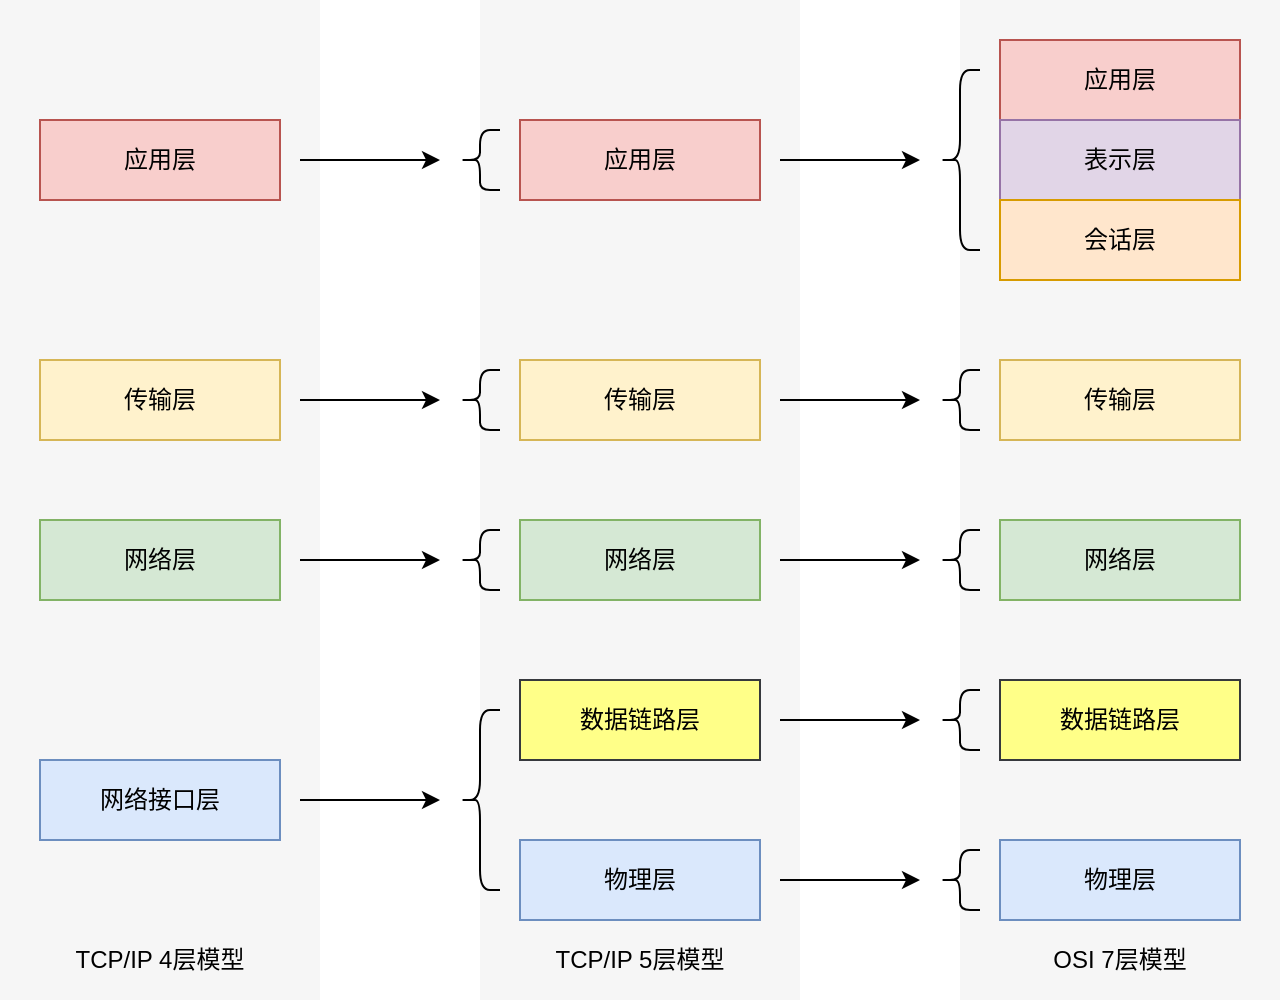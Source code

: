 <mxfile version="12.9.13" type="device" pages="4"><diagram id="-Ifsz1IFDbFvKRtnAdc2" name="osi七层协议"><mxGraphModel dx="990" dy="595" grid="1" gridSize="10" guides="1" tooltips="1" connect="1" arrows="1" fold="1" page="1" pageScale="1" pageWidth="827" pageHeight="1169" math="0" shadow="0"><root><mxCell id="NyTo3DNXHS9Bsrx4qx1h-0"/><mxCell id="NyTo3DNXHS9Bsrx4qx1h-1" parent="NyTo3DNXHS9Bsrx4qx1h-0"/><mxCell id="NyTo3DNXHS9Bsrx4qx1h-2" value="" style="rounded=0;whiteSpace=wrap;html=1;fillColor=#eeeeee;strokeColor=none;opacity=50;" parent="NyTo3DNXHS9Bsrx4qx1h-1" vertex="1"><mxGeometry x="560" y="240" width="160" height="500" as="geometry"/></mxCell><mxCell id="NyTo3DNXHS9Bsrx4qx1h-3" value="" style="rounded=0;whiteSpace=wrap;html=1;fillColor=#eeeeee;strokeColor=none;opacity=50;" parent="NyTo3DNXHS9Bsrx4qx1h-1" vertex="1"><mxGeometry x="320" y="240" width="160" height="500" as="geometry"/></mxCell><mxCell id="NyTo3DNXHS9Bsrx4qx1h-4" value="" style="rounded=0;whiteSpace=wrap;html=1;fillColor=#eeeeee;strokeColor=none;opacity=50;" parent="NyTo3DNXHS9Bsrx4qx1h-1" vertex="1"><mxGeometry x="80" y="240" width="160" height="500" as="geometry"/></mxCell><mxCell id="NyTo3DNXHS9Bsrx4qx1h-5" value="应用层" style="rounded=0;whiteSpace=wrap;html=1;fillColor=#f8cecc;strokeColor=#b85450;" parent="NyTo3DNXHS9Bsrx4qx1h-1" vertex="1"><mxGeometry x="100" y="300" width="120" height="40" as="geometry"/></mxCell><mxCell id="NyTo3DNXHS9Bsrx4qx1h-6" value="传输层" style="rounded=0;whiteSpace=wrap;html=1;fillColor=#fff2cc;strokeColor=#d6b656;" parent="NyTo3DNXHS9Bsrx4qx1h-1" vertex="1"><mxGeometry x="100" y="420" width="120" height="40" as="geometry"/></mxCell><mxCell id="NyTo3DNXHS9Bsrx4qx1h-7" value="网络层" style="rounded=0;whiteSpace=wrap;html=1;fillColor=#d5e8d4;strokeColor=#82b366;" parent="NyTo3DNXHS9Bsrx4qx1h-1" vertex="1"><mxGeometry x="100" y="500" width="120" height="40" as="geometry"/></mxCell><mxCell id="NyTo3DNXHS9Bsrx4qx1h-8" value="网络接口层" style="rounded=0;whiteSpace=wrap;html=1;fillColor=#dae8fc;strokeColor=#6c8ebf;" parent="NyTo3DNXHS9Bsrx4qx1h-1" vertex="1"><mxGeometry x="100" y="620" width="120" height="40" as="geometry"/></mxCell><mxCell id="NyTo3DNXHS9Bsrx4qx1h-9" value="应用层" style="rounded=0;whiteSpace=wrap;html=1;fillColor=#f8cecc;strokeColor=#b85450;" parent="NyTo3DNXHS9Bsrx4qx1h-1" vertex="1"><mxGeometry x="580" y="260" width="120" height="40" as="geometry"/></mxCell><mxCell id="NyTo3DNXHS9Bsrx4qx1h-10" value="表示层" style="rounded=0;whiteSpace=wrap;html=1;fillColor=#e1d5e7;strokeColor=#9673a6;" parent="NyTo3DNXHS9Bsrx4qx1h-1" vertex="1"><mxGeometry x="580" y="300" width="120" height="40" as="geometry"/></mxCell><mxCell id="NyTo3DNXHS9Bsrx4qx1h-11" value="会话层" style="rounded=0;whiteSpace=wrap;html=1;fillColor=#ffe6cc;strokeColor=#d79b00;" parent="NyTo3DNXHS9Bsrx4qx1h-1" vertex="1"><mxGeometry x="580" y="340" width="120" height="40" as="geometry"/></mxCell><mxCell id="NyTo3DNXHS9Bsrx4qx1h-12" value="传输层" style="rounded=0;whiteSpace=wrap;html=1;fillColor=#fff2cc;strokeColor=#d6b656;" parent="NyTo3DNXHS9Bsrx4qx1h-1" vertex="1"><mxGeometry x="580" y="420" width="120" height="40" as="geometry"/></mxCell><mxCell id="NyTo3DNXHS9Bsrx4qx1h-13" value="网络层" style="rounded=0;whiteSpace=wrap;html=1;fillColor=#d5e8d4;strokeColor=#82b366;" parent="NyTo3DNXHS9Bsrx4qx1h-1" vertex="1"><mxGeometry x="580" y="500" width="120" height="40" as="geometry"/></mxCell><mxCell id="NyTo3DNXHS9Bsrx4qx1h-14" value="数据链路层" style="rounded=0;whiteSpace=wrap;html=1;fillColor=#ffff88;strokeColor=#36393d;" parent="NyTo3DNXHS9Bsrx4qx1h-1" vertex="1"><mxGeometry x="580" y="580" width="120" height="40" as="geometry"/></mxCell><mxCell id="NyTo3DNXHS9Bsrx4qx1h-15" value="物理层" style="rounded=0;whiteSpace=wrap;html=1;fillColor=#dae8fc;strokeColor=#6c8ebf;" parent="NyTo3DNXHS9Bsrx4qx1h-1" vertex="1"><mxGeometry x="580" y="660" width="120" height="40" as="geometry"/></mxCell><mxCell id="NyTo3DNXHS9Bsrx4qx1h-16" value="物理层" style="rounded=0;whiteSpace=wrap;html=1;fillColor=#dae8fc;strokeColor=#6c8ebf;" parent="NyTo3DNXHS9Bsrx4qx1h-1" vertex="1"><mxGeometry x="340" y="660" width="120" height="40" as="geometry"/></mxCell><mxCell id="NyTo3DNXHS9Bsrx4qx1h-17" value="数据链路层" style="rounded=0;whiteSpace=wrap;html=1;fillColor=#ffff88;strokeColor=#36393d;" parent="NyTo3DNXHS9Bsrx4qx1h-1" vertex="1"><mxGeometry x="340" y="580" width="120" height="40" as="geometry"/></mxCell><mxCell id="NyTo3DNXHS9Bsrx4qx1h-18" value="网络层" style="rounded=0;whiteSpace=wrap;html=1;fillColor=#d5e8d4;strokeColor=#82b366;" parent="NyTo3DNXHS9Bsrx4qx1h-1" vertex="1"><mxGeometry x="340" y="500" width="120" height="40" as="geometry"/></mxCell><mxCell id="NyTo3DNXHS9Bsrx4qx1h-19" value="传输层" style="rounded=0;whiteSpace=wrap;html=1;fillColor=#fff2cc;strokeColor=#d6b656;" parent="NyTo3DNXHS9Bsrx4qx1h-1" vertex="1"><mxGeometry x="340" y="420" width="120" height="40" as="geometry"/></mxCell><mxCell id="NyTo3DNXHS9Bsrx4qx1h-20" value="应用层" style="rounded=0;whiteSpace=wrap;html=1;fillColor=#f8cecc;strokeColor=#b85450;" parent="NyTo3DNXHS9Bsrx4qx1h-1" vertex="1"><mxGeometry x="340" y="300" width="120" height="40" as="geometry"/></mxCell><mxCell id="NyTo3DNXHS9Bsrx4qx1h-21" value="" style="shape=curlyBracket;whiteSpace=wrap;html=1;rounded=1;" parent="NyTo3DNXHS9Bsrx4qx1h-1" vertex="1"><mxGeometry x="310" y="595" width="20" height="90" as="geometry"/></mxCell><mxCell id="NyTo3DNXHS9Bsrx4qx1h-22" value="" style="endArrow=classic;html=1;" parent="NyTo3DNXHS9Bsrx4qx1h-1" edge="1"><mxGeometry width="50" height="50" relative="1" as="geometry"><mxPoint x="230" y="640" as="sourcePoint"/><mxPoint x="300" y="640" as="targetPoint"/></mxGeometry></mxCell><mxCell id="NyTo3DNXHS9Bsrx4qx1h-23" value="" style="shape=curlyBracket;whiteSpace=wrap;html=1;rounded=1;" parent="NyTo3DNXHS9Bsrx4qx1h-1" vertex="1"><mxGeometry x="310" y="505" width="20" height="30" as="geometry"/></mxCell><mxCell id="NyTo3DNXHS9Bsrx4qx1h-24" value="" style="endArrow=classic;html=1;" parent="NyTo3DNXHS9Bsrx4qx1h-1" edge="1"><mxGeometry width="50" height="50" relative="1" as="geometry"><mxPoint x="230" y="520" as="sourcePoint"/><mxPoint x="300" y="520" as="targetPoint"/></mxGeometry></mxCell><mxCell id="NyTo3DNXHS9Bsrx4qx1h-25" value="" style="shape=curlyBracket;whiteSpace=wrap;html=1;rounded=1;" parent="NyTo3DNXHS9Bsrx4qx1h-1" vertex="1"><mxGeometry x="310" y="425" width="20" height="30" as="geometry"/></mxCell><mxCell id="NyTo3DNXHS9Bsrx4qx1h-26" value="" style="endArrow=classic;html=1;" parent="NyTo3DNXHS9Bsrx4qx1h-1" edge="1"><mxGeometry width="50" height="50" relative="1" as="geometry"><mxPoint x="230" y="440" as="sourcePoint"/><mxPoint x="300" y="440" as="targetPoint"/></mxGeometry></mxCell><mxCell id="NyTo3DNXHS9Bsrx4qx1h-27" value="" style="shape=curlyBracket;whiteSpace=wrap;html=1;rounded=1;" parent="NyTo3DNXHS9Bsrx4qx1h-1" vertex="1"><mxGeometry x="310" y="305" width="20" height="30" as="geometry"/></mxCell><mxCell id="NyTo3DNXHS9Bsrx4qx1h-28" value="" style="endArrow=classic;html=1;" parent="NyTo3DNXHS9Bsrx4qx1h-1" edge="1"><mxGeometry width="50" height="50" relative="1" as="geometry"><mxPoint x="230" y="320" as="sourcePoint"/><mxPoint x="300" y="320" as="targetPoint"/></mxGeometry></mxCell><mxCell id="NyTo3DNXHS9Bsrx4qx1h-29" value="" style="shape=curlyBracket;whiteSpace=wrap;html=1;rounded=1;" parent="NyTo3DNXHS9Bsrx4qx1h-1" vertex="1"><mxGeometry x="550" y="275" width="20" height="90" as="geometry"/></mxCell><mxCell id="NyTo3DNXHS9Bsrx4qx1h-30" value="" style="endArrow=classic;html=1;" parent="NyTo3DNXHS9Bsrx4qx1h-1" edge="1"><mxGeometry width="50" height="50" relative="1" as="geometry"><mxPoint x="470" y="320" as="sourcePoint"/><mxPoint x="540" y="320" as="targetPoint"/></mxGeometry></mxCell><mxCell id="NyTo3DNXHS9Bsrx4qx1h-31" value="" style="shape=curlyBracket;whiteSpace=wrap;html=1;rounded=1;" parent="NyTo3DNXHS9Bsrx4qx1h-1" vertex="1"><mxGeometry x="550" y="425" width="20" height="30" as="geometry"/></mxCell><mxCell id="NyTo3DNXHS9Bsrx4qx1h-32" value="" style="endArrow=classic;html=1;" parent="NyTo3DNXHS9Bsrx4qx1h-1" edge="1"><mxGeometry width="50" height="50" relative="1" as="geometry"><mxPoint x="470" y="440" as="sourcePoint"/><mxPoint x="540" y="440" as="targetPoint"/></mxGeometry></mxCell><mxCell id="NyTo3DNXHS9Bsrx4qx1h-33" value="" style="shape=curlyBracket;whiteSpace=wrap;html=1;rounded=1;" parent="NyTo3DNXHS9Bsrx4qx1h-1" vertex="1"><mxGeometry x="550" y="505" width="20" height="30" as="geometry"/></mxCell><mxCell id="NyTo3DNXHS9Bsrx4qx1h-34" value="" style="endArrow=classic;html=1;" parent="NyTo3DNXHS9Bsrx4qx1h-1" edge="1"><mxGeometry width="50" height="50" relative="1" as="geometry"><mxPoint x="470" y="520" as="sourcePoint"/><mxPoint x="540" y="520" as="targetPoint"/></mxGeometry></mxCell><mxCell id="NyTo3DNXHS9Bsrx4qx1h-35" value="" style="shape=curlyBracket;whiteSpace=wrap;html=1;rounded=1;" parent="NyTo3DNXHS9Bsrx4qx1h-1" vertex="1"><mxGeometry x="550" y="585" width="20" height="30" as="geometry"/></mxCell><mxCell id="NyTo3DNXHS9Bsrx4qx1h-36" value="" style="endArrow=classic;html=1;" parent="NyTo3DNXHS9Bsrx4qx1h-1" edge="1"><mxGeometry width="50" height="50" relative="1" as="geometry"><mxPoint x="470" y="600" as="sourcePoint"/><mxPoint x="540" y="600" as="targetPoint"/></mxGeometry></mxCell><mxCell id="NyTo3DNXHS9Bsrx4qx1h-37" value="" style="shape=curlyBracket;whiteSpace=wrap;html=1;rounded=1;" parent="NyTo3DNXHS9Bsrx4qx1h-1" vertex="1"><mxGeometry x="550" y="665" width="20" height="30" as="geometry"/></mxCell><mxCell id="NyTo3DNXHS9Bsrx4qx1h-38" value="" style="endArrow=classic;html=1;" parent="NyTo3DNXHS9Bsrx4qx1h-1" edge="1"><mxGeometry width="50" height="50" relative="1" as="geometry"><mxPoint x="470" y="680" as="sourcePoint"/><mxPoint x="540" y="680" as="targetPoint"/></mxGeometry></mxCell><mxCell id="NyTo3DNXHS9Bsrx4qx1h-39" value="TCP/IP 4层模型" style="text;html=1;strokeColor=none;fillColor=none;align=center;verticalAlign=middle;whiteSpace=wrap;rounded=0;opacity=50;" parent="NyTo3DNXHS9Bsrx4qx1h-1" vertex="1"><mxGeometry x="110" y="710" width="100" height="20" as="geometry"/></mxCell><mxCell id="NyTo3DNXHS9Bsrx4qx1h-40" value="TCP/IP 5层模型" style="text;html=1;strokeColor=none;fillColor=none;align=center;verticalAlign=middle;whiteSpace=wrap;rounded=0;opacity=50;" parent="NyTo3DNXHS9Bsrx4qx1h-1" vertex="1"><mxGeometry x="350" y="710" width="100" height="20" as="geometry"/></mxCell><mxCell id="NyTo3DNXHS9Bsrx4qx1h-41" value="OSI 7层模型" style="text;html=1;strokeColor=none;fillColor=none;align=center;verticalAlign=middle;whiteSpace=wrap;rounded=0;opacity=50;" parent="NyTo3DNXHS9Bsrx4qx1h-1" vertex="1"><mxGeometry x="590" y="710" width="100" height="20" as="geometry"/></mxCell></root></mxGraphModel></diagram><diagram id="AWWHOjWP8tzRJFiqQ6b_" name="网络连接图"><mxGraphModel dx="1664" dy="2019" grid="1" gridSize="10" guides="1" tooltips="1" connect="1" arrows="1" fold="1" page="1" pageScale="1" pageWidth="827" pageHeight="1169" math="0" shadow="0"><root><mxCell id="Gk_xUHQWOI37i9F6KlNL-0"/><mxCell id="Gk_xUHQWOI37i9F6KlNL-1" parent="Gk_xUHQWOI37i9F6KlNL-0"/><mxCell id="Gk_xUHQWOI37i9F6KlNL-2" value="互联网" style="html=1;outlineConnect=0;fillColor=#CCCCCC;strokeColor=#6881B3;gradientColor=none;gradientDirection=north;strokeWidth=2;shape=mxgraph.networks.cloud;fontColor=#ffffff;" parent="Gk_xUHQWOI37i9F6KlNL-1" vertex="1"><mxGeometry x="390" y="80" width="110" height="70" as="geometry"/></mxCell><mxCell id="Gk_xUHQWOI37i9F6KlNL-3" style="edgeStyle=orthogonalEdgeStyle;rounded=0;orthogonalLoop=1;jettySize=auto;html=1;exitX=0.5;exitY=1;exitDx=0;exitDy=0;exitPerimeter=0;" parent="Gk_xUHQWOI37i9F6KlNL-1" source="Gk_xUHQWOI37i9F6KlNL-7" target="Gk_xUHQWOI37i9F6KlNL-10" edge="1"><mxGeometry relative="1" as="geometry"/></mxCell><mxCell id="Gk_xUHQWOI37i9F6KlNL-4" style="edgeStyle=orthogonalEdgeStyle;rounded=0;orthogonalLoop=1;jettySize=auto;html=1;exitX=0.5;exitY=1;exitDx=0;exitDy=0;exitPerimeter=0;" parent="Gk_xUHQWOI37i9F6KlNL-1" source="Gk_xUHQWOI37i9F6KlNL-7" target="Gk_xUHQWOI37i9F6KlNL-11" edge="1"><mxGeometry relative="1" as="geometry"/></mxCell><mxCell id="Gk_xUHQWOI37i9F6KlNL-5" style="edgeStyle=orthogonalEdgeStyle;rounded=0;orthogonalLoop=1;jettySize=auto;html=1;exitX=0.5;exitY=1;exitDx=0;exitDy=0;exitPerimeter=0;" parent="Gk_xUHQWOI37i9F6KlNL-1" source="Gk_xUHQWOI37i9F6KlNL-7" edge="1"><mxGeometry relative="1" as="geometry"><mxPoint x="530" y="550.0" as="targetPoint"/></mxGeometry></mxCell><mxCell id="Gk_xUHQWOI37i9F6KlNL-6" style="edgeStyle=orthogonalEdgeStyle;rounded=0;orthogonalLoop=1;jettySize=auto;html=1;exitX=0.5;exitY=1;exitDx=0;exitDy=0;exitPerimeter=0;entryX=0;entryY=0.5;entryDx=0;entryDy=0;entryPerimeter=0;" parent="Gk_xUHQWOI37i9F6KlNL-1" source="Gk_xUHQWOI37i9F6KlNL-7" target="Gk_xUHQWOI37i9F6KlNL-18" edge="1"><mxGeometry relative="1" as="geometry"/></mxCell><mxCell id="Gk_xUHQWOI37i9F6KlNL-7" value="" style="shape=mxgraph.cisco.routers.wireless_router;html=1;pointerEvents=1;dashed=0;fillColor=#036897;strokeColor=#ffffff;strokeWidth=2;verticalLabelPosition=bottom;verticalAlign=top;align=center;outlineConnect=0;" parent="Gk_xUHQWOI37i9F6KlNL-1" vertex="1"><mxGeometry x="397.5" y="310" width="95" height="100" as="geometry"/></mxCell><mxCell id="Gk_xUHQWOI37i9F6KlNL-8" value="" style="fontColor=#0066CC;verticalAlign=top;verticalLabelPosition=bottom;labelPosition=center;align=center;html=1;outlineConnect=0;fillColor=#CCCCCC;strokeColor=#6881B3;gradientColor=none;gradientDirection=north;strokeWidth=2;shape=mxgraph.networks.comm_link;" parent="Gk_xUHQWOI37i9F6KlNL-1" vertex="1"><mxGeometry x="430" y="170" width="30" height="100" as="geometry"/></mxCell><mxCell id="Gk_xUHQWOI37i9F6KlNL-9" value="&lt;font style=&quot;font-size: 14px&quot;&gt;路由器&lt;br&gt;ipv4: 134.175.188.27&lt;br&gt;本地网关：192.168.3.1&lt;br&gt;&lt;/font&gt;" style="text;html=1;strokeColor=none;fillColor=none;align=center;verticalAlign=middle;whiteSpace=wrap;rounded=0;" parent="Gk_xUHQWOI37i9F6KlNL-1" vertex="1"><mxGeometry x="500" y="330" width="160" height="60" as="geometry"/></mxCell><mxCell id="Gk_xUHQWOI37i9F6KlNL-10" value="" style="fontColor=#0066CC;verticalAlign=top;verticalLabelPosition=bottom;labelPosition=center;align=center;html=1;outlineConnect=0;fillColor=#CCCCCC;strokeColor=#6881B3;gradientColor=none;gradientDirection=north;strokeWidth=2;shape=mxgraph.networks.pc;" parent="Gk_xUHQWOI37i9F6KlNL-1" vertex="1"><mxGeometry x="110" y="549" width="100" height="70" as="geometry"/></mxCell><mxCell id="Gk_xUHQWOI37i9F6KlNL-11" value="" style="fontColor=#0066CC;verticalAlign=top;verticalLabelPosition=bottom;labelPosition=center;align=center;html=1;outlineConnect=0;fillColor=#CCCCCC;strokeColor=#6881B3;gradientColor=none;gradientDirection=north;strokeWidth=2;shape=mxgraph.networks.pc;" parent="Gk_xUHQWOI37i9F6KlNL-1" vertex="1"><mxGeometry x="290" y="549" width="100" height="71" as="geometry"/></mxCell><mxCell id="Gk_xUHQWOI37i9F6KlNL-12" value="" style="fontColor=#0066CC;verticalAlign=top;verticalLabelPosition=bottom;labelPosition=center;align=center;html=1;outlineConnect=0;fillColor=#CCCCCC;strokeColor=#6881B3;gradientColor=none;gradientDirection=north;strokeWidth=2;shape=mxgraph.networks.pc;" parent="Gk_xUHQWOI37i9F6KlNL-1" vertex="1"><mxGeometry x="470" y="549" width="100" height="70" as="geometry"/></mxCell><mxCell id="Gk_xUHQWOI37i9F6KlNL-13" value="&lt;font style=&quot;font-size: 14px&quot;&gt;192.168.3.2&lt;br&gt;&lt;/font&gt;" style="text;html=1;strokeColor=none;fillColor=none;align=center;verticalAlign=middle;whiteSpace=wrap;rounded=0;" parent="Gk_xUHQWOI37i9F6KlNL-1" vertex="1"><mxGeometry x="100" y="630" width="120" height="30" as="geometry"/></mxCell><mxCell id="Gk_xUHQWOI37i9F6KlNL-14" value="&lt;font style=&quot;font-size: 14px&quot;&gt;192.168.3.3&lt;br&gt;&lt;/font&gt;" style="text;html=1;strokeColor=none;fillColor=none;align=center;verticalAlign=middle;whiteSpace=wrap;rounded=0;" parent="Gk_xUHQWOI37i9F6KlNL-1" vertex="1"><mxGeometry x="280" y="630" width="120" height="30" as="geometry"/></mxCell><mxCell id="Gk_xUHQWOI37i9F6KlNL-15" value="&lt;font style=&quot;font-size: 14px&quot;&gt;192.168.3.99&lt;br&gt;&lt;/font&gt;" style="text;html=1;strokeColor=none;fillColor=none;align=center;verticalAlign=middle;whiteSpace=wrap;rounded=0;" parent="Gk_xUHQWOI37i9F6KlNL-1" vertex="1"><mxGeometry x="470" y="630" width="120" height="30" as="geometry"/></mxCell><mxCell id="Gk_xUHQWOI37i9F6KlNL-16" style="edgeStyle=orthogonalEdgeStyle;rounded=0;orthogonalLoop=1;jettySize=auto;html=1;exitX=0.5;exitY=1;exitDx=0;exitDy=0;exitPerimeter=0;" parent="Gk_xUHQWOI37i9F6KlNL-1" source="Gk_xUHQWOI37i9F6KlNL-18" target="Gk_xUHQWOI37i9F6KlNL-20" edge="1"><mxGeometry relative="1" as="geometry"/></mxCell><mxCell id="Gk_xUHQWOI37i9F6KlNL-17" style="edgeStyle=orthogonalEdgeStyle;rounded=0;orthogonalLoop=1;jettySize=auto;html=1;exitX=0.5;exitY=1;exitDx=0;exitDy=0;exitPerimeter=0;entryX=0.5;entryY=0.07;entryDx=0;entryDy=0;entryPerimeter=0;" parent="Gk_xUHQWOI37i9F6KlNL-1" source="Gk_xUHQWOI37i9F6KlNL-18" target="Gk_xUHQWOI37i9F6KlNL-21" edge="1"><mxGeometry relative="1" as="geometry"/></mxCell><mxCell id="Gk_xUHQWOI37i9F6KlNL-18" value="" style="shape=mxgraph.cisco.routers.wireless_router;html=1;pointerEvents=1;dashed=0;fillColor=#036897;strokeColor=#ffffff;strokeWidth=2;verticalLabelPosition=bottom;verticalAlign=top;align=center;outlineConnect=0;" parent="Gk_xUHQWOI37i9F6KlNL-1" vertex="1"><mxGeometry x="670" y="430" width="95" height="100" as="geometry"/></mxCell><mxCell id="Gk_xUHQWOI37i9F6KlNL-19" value="&lt;font style=&quot;font-size: 14px&quot;&gt;路由器&lt;br&gt;局域网: 192.168.3.5&lt;br&gt;本地网关: 192.168.42.1&lt;br&gt;&lt;/font&gt;" style="text;html=1;strokeColor=none;fillColor=none;align=center;verticalAlign=middle;whiteSpace=wrap;rounded=0;" parent="Gk_xUHQWOI37i9F6KlNL-1" vertex="1"><mxGeometry x="772.5" y="440" width="160" height="60" as="geometry"/></mxCell><mxCell id="Gk_xUHQWOI37i9F6KlNL-20" value="" style="fontColor=#0066CC;verticalAlign=top;verticalLabelPosition=bottom;labelPosition=center;align=center;html=1;outlineConnect=0;fillColor=#CCCCCC;strokeColor=#6881B3;gradientColor=none;gradientDirection=north;strokeWidth=2;shape=mxgraph.networks.pc;" parent="Gk_xUHQWOI37i9F6KlNL-1" vertex="1"><mxGeometry x="740" y="645" width="100" height="70" as="geometry"/></mxCell><mxCell id="Gk_xUHQWOI37i9F6KlNL-21" value="" style="fontColor=#0066CC;verticalAlign=top;verticalLabelPosition=bottom;labelPosition=center;align=center;html=1;outlineConnect=0;fillColor=#CCCCCC;strokeColor=#6881B3;gradientColor=none;gradientDirection=north;strokeWidth=2;shape=mxgraph.networks.pc;" parent="Gk_xUHQWOI37i9F6KlNL-1" vertex="1"><mxGeometry x="920" y="645" width="100" height="70" as="geometry"/></mxCell><mxCell id="Gk_xUHQWOI37i9F6KlNL-22" value="&lt;font style=&quot;font-size: 14px&quot;&gt;192.168.42.2&lt;br&gt;&lt;/font&gt;" style="text;html=1;strokeColor=none;fillColor=none;align=center;verticalAlign=middle;whiteSpace=wrap;rounded=0;" parent="Gk_xUHQWOI37i9F6KlNL-1" vertex="1"><mxGeometry x="730" y="726" width="120" height="30" as="geometry"/></mxCell><mxCell id="Gk_xUHQWOI37i9F6KlNL-23" value="&lt;font style=&quot;font-size: 14px&quot;&gt;192.168.42.3&lt;br&gt;&lt;/font&gt;" style="text;html=1;strokeColor=none;fillColor=none;align=center;verticalAlign=middle;whiteSpace=wrap;rounded=0;" parent="Gk_xUHQWOI37i9F6KlNL-1" vertex="1"><mxGeometry x="910" y="726" width="120" height="30" as="geometry"/></mxCell><mxCell id="Gk_xUHQWOI37i9F6KlNL-24" value="互联网" style="html=1;outlineConnect=0;fillColor=#CCCCCC;strokeColor=#6881B3;gradientColor=none;gradientDirection=north;strokeWidth=2;shape=mxgraph.networks.cloud;fontColor=#ffffff;" parent="Gk_xUHQWOI37i9F6KlNL-1" vertex="1"><mxGeometry x="730" y="60" width="110" height="70" as="geometry"/></mxCell><mxCell id="Gk_xUHQWOI37i9F6KlNL-25" value="" style="fontColor=#0066CC;verticalAlign=top;verticalLabelPosition=bottom;labelPosition=center;align=center;html=1;outlineConnect=0;fillColor=#CCCCCC;strokeColor=#6881B3;gradientColor=none;gradientDirection=north;strokeWidth=2;shape=mxgraph.networks.comm_link;" parent="Gk_xUHQWOI37i9F6KlNL-1" vertex="1"><mxGeometry x="615" y="40" width="30" height="110" as="geometry"/></mxCell><mxCell id="Gk_xUHQWOI37i9F6KlNL-26" value="" style="fontColor=#0066CC;verticalAlign=top;verticalLabelPosition=bottom;labelPosition=center;align=center;html=1;outlineConnect=0;fillColor=#CCCCCC;strokeColor=#6881B3;gradientColor=none;gradientDirection=north;strokeWidth=2;shape=mxgraph.networks.pc;" parent="Gk_xUHQWOI37i9F6KlNL-1" vertex="1"><mxGeometry x="880" y="50" width="100" height="70" as="geometry"/></mxCell><mxCell id="Gk_xUHQWOI37i9F6KlNL-27" value="&lt;font style=&quot;font-size: 14px&quot;&gt;www.baidu.com&lt;br&gt;&lt;span style=&quot;color: rgb(34 , 34 , 34) ; font-family: &amp;#34;consolas&amp;#34; , &amp;#34;lucida console&amp;#34; , &amp;#34;courier new&amp;#34; , monospace ; font-size: 12px ; text-align: left ; white-space: pre-wrap&quot;&gt;14.215.177.39:443&lt;/span&gt;&lt;br&gt;&lt;/font&gt;" style="text;html=1;strokeColor=none;fillColor=none;align=center;verticalAlign=middle;whiteSpace=wrap;rounded=0;" parent="Gk_xUHQWOI37i9F6KlNL-1" vertex="1"><mxGeometry x="870" y="131" width="120" height="30" as="geometry"/></mxCell><mxCell id="Gk_xUHQWOI37i9F6KlNL-28" value="访问192.168.3.3" style="text;html=1;resizable=0;points=[];autosize=1;align=left;verticalAlign=top;spacingTop=-4;" parent="Gk_xUHQWOI37i9F6KlNL-1" vertex="1"><mxGeometry x="1057" y="711" width="100" height="20" as="geometry"/></mxCell><mxCell id="Gk_xUHQWOI37i9F6KlNL-29" value="内网可以访问外网&lt;br&gt;外网不能直接访问内容" style="text;html=1;resizable=0;points=[];autosize=1;align=left;verticalAlign=top;spacingTop=-4;" parent="Gk_xUHQWOI37i9F6KlNL-1" vertex="1"><mxGeometry x="990" y="440" width="140" height="30" as="geometry"/></mxCell><mxCell id="Gk_xUHQWOI37i9F6KlNL-30" value="" style="fontColor=#0066CC;verticalAlign=top;verticalLabelPosition=bottom;labelPosition=center;align=center;html=1;outlineConnect=0;fillColor=#CCCCCC;strokeColor=#6881B3;gradientColor=none;gradientDirection=north;strokeWidth=2;shape=mxgraph.networks.pc;" parent="Gk_xUHQWOI37i9F6KlNL-1" vertex="1"><mxGeometry x="120" y="59" width="100" height="70" as="geometry"/></mxCell><mxCell id="Gk_xUHQWOI37i9F6KlNL-31" value="&lt;font style=&quot;font-size: 14px&quot;&gt;www.playblog.top&lt;br&gt;&lt;span style=&quot;color: rgb(34 , 34 , 34) ; font-family: &amp;#34;consolas&amp;#34; , &amp;#34;lucida console&amp;#34; , &amp;#34;courier new&amp;#34; , monospace ; font-size: 12px ; text-align: left ; white-space: pre-wrap&quot;&gt;14.215.177.39&lt;/span&gt;&lt;br&gt;&lt;/font&gt;" style="text;html=1;strokeColor=none;fillColor=none;align=center;verticalAlign=middle;whiteSpace=wrap;rounded=0;" parent="Gk_xUHQWOI37i9F6KlNL-1" vertex="1"><mxGeometry x="110" y="140" width="120" height="30" as="geometry"/></mxCell><mxCell id="Gk_xUHQWOI37i9F6KlNL-32" value="" style="fontColor=#0066CC;verticalAlign=top;verticalLabelPosition=bottom;labelPosition=center;align=center;html=1;outlineConnect=0;fillColor=#CCCCCC;strokeColor=#6881B3;gradientColor=none;gradientDirection=north;strokeWidth=2;shape=mxgraph.networks.comm_link;" parent="Gk_xUHQWOI37i9F6KlNL-1" vertex="1"><mxGeometry x="290" y="50" width="30" height="120" as="geometry"/></mxCell><mxCell id="7qBu8wILcJ9EiI5HvCBv-0" value="互联网" style="html=1;outlineConnect=0;fillColor=#CCCCCC;strokeColor=#6881B3;gradientColor=none;gradientDirection=north;strokeWidth=2;shape=mxgraph.networks.cloud;fontColor=#ffffff;" vertex="1" parent="Gk_xUHQWOI37i9F6KlNL-1"><mxGeometry x="390" y="-160" width="110" height="70" as="geometry"/></mxCell><mxCell id="7qBu8wILcJ9EiI5HvCBv-1" value="" style="fontColor=#0066CC;verticalAlign=top;verticalLabelPosition=bottom;labelPosition=center;align=center;html=1;outlineConnect=0;fillColor=#CCCCCC;strokeColor=#6881B3;gradientColor=none;gradientDirection=north;strokeWidth=2;shape=mxgraph.networks.comm_link;" vertex="1" parent="Gk_xUHQWOI37i9F6KlNL-1"><mxGeometry x="615" y="-200" width="30" height="110" as="geometry"/></mxCell><mxCell id="7qBu8wILcJ9EiI5HvCBv-2" value="" style="fontColor=#0066CC;verticalAlign=top;verticalLabelPosition=bottom;labelPosition=center;align=center;html=1;outlineConnect=0;fillColor=#CCCCCC;strokeColor=#6881B3;gradientColor=none;gradientDirection=north;strokeWidth=2;shape=mxgraph.networks.comm_link;" vertex="1" parent="Gk_xUHQWOI37i9F6KlNL-1"><mxGeometry x="290" y="-190" width="30" height="120" as="geometry"/></mxCell><mxCell id="7qBu8wILcJ9EiI5HvCBv-3" value="" style="fontColor=#0066CC;verticalAlign=top;verticalLabelPosition=bottom;labelPosition=center;align=center;html=1;outlineConnect=0;fillColor=#CCCCCC;strokeColor=#6881B3;gradientColor=none;gradientDirection=north;strokeWidth=2;shape=mxgraph.networks.pc;" vertex="1" parent="Gk_xUHQWOI37i9F6KlNL-1"><mxGeometry x="710" y="-360" width="100" height="70" as="geometry"/></mxCell><mxCell id="7qBu8wILcJ9EiI5HvCBv-4" value="&lt;font style=&quot;font-size: 14px&quot;&gt;www.google.com&lt;br&gt;&lt;span style=&quot;color: rgb(34 , 34 , 34) ; font-family: &amp;#34;consolas&amp;#34; , &amp;#34;lucida console&amp;#34; , &amp;#34;courier new&amp;#34; , monospace ; font-size: 12px ; text-align: left ; white-space: pre-wrap&quot;&gt;14.215.177.39:443&lt;/span&gt;&lt;br&gt;&lt;/font&gt;" style="text;html=1;strokeColor=none;fillColor=none;align=center;verticalAlign=middle;whiteSpace=wrap;rounded=0;" vertex="1" parent="Gk_xUHQWOI37i9F6KlNL-1"><mxGeometry x="700" y="-279" width="120" height="30" as="geometry"/></mxCell><mxCell id="7qBu8wILcJ9EiI5HvCBv-6" value="" style="endArrow=none;dashed=1;html=1;" edge="1" parent="Gk_xUHQWOI37i9F6KlNL-1"><mxGeometry width="50" height="50" relative="1" as="geometry"><mxPoint x="30" y="-30" as="sourcePoint"/><mxPoint x="1240" y="-30" as="targetPoint"/></mxGeometry></mxCell></root></mxGraphModel></diagram><diagram id="zP1BuhPFryTEe4BtOq63" name="socket服务"><mxGraphModel dx="3471" dy="1764" grid="1" gridSize="10" guides="1" tooltips="1" connect="1" arrows="1" fold="1" page="1" pageScale="1" pageWidth="827" pageHeight="1169" math="0" shadow="0"><root><mxCell id="0"/><mxCell id="1" parent="0"/><mxCell id="IV7YfSa_klXCvS2OiiIp-1" value="启动服务器" style="rounded=0;whiteSpace=wrap;html=1;" parent="1" vertex="1"><mxGeometry x="-2280" y="-1120" width="160" height="40" as="geometry"/></mxCell><mxCell id="IV7YfSa_klXCvS2OiiIp-2" value="等待接收客户端的数据" style="rounded=0;whiteSpace=wrap;html=1;" parent="1" vertex="1"><mxGeometry x="-2280" y="-920" width="160" height="40" as="geometry"/></mxCell><mxCell id="IV7YfSa_klXCvS2OiiIp-3" style="edgeStyle=orthogonalEdgeStyle;rounded=0;orthogonalLoop=1;jettySize=auto;html=1;exitX=0.5;exitY=1;exitDx=0;exitDy=0;entryX=0.5;entryY=0;entryDx=0;entryDy=0;" parent="1" source="IV7YfSa_klXCvS2OiiIp-4" target="IV7YfSa_klXCvS2OiiIp-2" edge="1"><mxGeometry relative="1" as="geometry"/></mxCell><mxCell id="IV7YfSa_klXCvS2OiiIp-4" value="客户端链接成功" style="rounded=0;whiteSpace=wrap;html=1;" parent="1" vertex="1"><mxGeometry x="-2280" y="-1040" width="160" height="40" as="geometry"/></mxCell><mxCell id="IV7YfSa_klXCvS2OiiIp-5" style="edgeStyle=orthogonalEdgeStyle;rounded=0;orthogonalLoop=1;jettySize=auto;html=1;entryX=0;entryY=0.5;entryDx=0;entryDy=0;" parent="1" source="IV7YfSa_klXCvS2OiiIp-7" target="IV7YfSa_klXCvS2OiiIp-2" edge="1"><mxGeometry relative="1" as="geometry"><Array as="points"><mxPoint x="-2350" y="-820"/><mxPoint x="-2350" y="-900"/></Array></mxGeometry></mxCell><mxCell id="IV7YfSa_klXCvS2OiiIp-6" style="edgeStyle=orthogonalEdgeStyle;rounded=0;orthogonalLoop=1;jettySize=auto;html=1;exitX=0.5;exitY=1;exitDx=0;exitDy=0;entryX=0.5;entryY=0;entryDx=0;entryDy=0;" parent="1" source="IV7YfSa_klXCvS2OiiIp-7" target="IV7YfSa_klXCvS2OiiIp-10" edge="1"><mxGeometry relative="1" as="geometry"/></mxCell><mxCell id="IV7YfSa_klXCvS2OiiIp-7" value="发送数据给客户端" style="rounded=0;whiteSpace=wrap;html=1;" parent="1" vertex="1"><mxGeometry x="-2280" y="-840" width="160" height="40" as="geometry"/></mxCell><mxCell id="IV7YfSa_klXCvS2OiiIp-8" value="打印接收到数据" style="rounded=0;whiteSpace=wrap;html=1;" parent="1" vertex="1"><mxGeometry x="-2280" y="-880" width="160" height="40" as="geometry"/></mxCell><mxCell id="IV7YfSa_klXCvS2OiiIp-9" value="&lt;span style=&quot;font-size: 14px&quot;&gt;监听客户端的链接&lt;/span&gt;" style="rounded=0;whiteSpace=wrap;html=1;" parent="1" vertex="1"><mxGeometry x="-2280" y="-1080" width="160" height="40" as="geometry"/></mxCell><mxCell id="IV7YfSa_klXCvS2OiiIp-10" value="链接结束" style="rounded=0;whiteSpace=wrap;html=1;" parent="1" vertex="1"><mxGeometry x="-2280" y="-720" width="160" height="40" as="geometry"/></mxCell><mxCell id="IV7YfSa_klXCvS2OiiIp-11" value="循环往复" style="text;html=1;strokeColor=none;fillColor=none;align=center;verticalAlign=middle;whiteSpace=wrap;rounded=0;" parent="1" vertex="1"><mxGeometry x="-2400" y="-865" width="40" height="20" as="geometry"/></mxCell><mxCell id="IV7YfSa_klXCvS2OiiIp-12" value="创建一个链接" style="text;html=1;strokeColor=none;fillColor=none;align=center;verticalAlign=middle;whiteSpace=wrap;rounded=0;" parent="1" vertex="1"><mxGeometry x="-2190" y="-970" width="100" height="20" as="geometry"/></mxCell><mxCell id="IV7YfSa_klXCvS2OiiIp-13" value="链接关闭" style="text;html=1;strokeColor=none;fillColor=none;align=center;verticalAlign=middle;whiteSpace=wrap;rounded=0;" parent="1" vertex="1"><mxGeometry x="-2190" y="-770" width="100" height="20" as="geometry"/></mxCell><mxCell id="IV7YfSa_klXCvS2OiiIp-14" value="结束程序" style="rounded=0;whiteSpace=wrap;html=1;" parent="1" vertex="1"><mxGeometry x="-2280" y="-600" width="160" height="40" as="geometry"/></mxCell><mxCell id="rF_XFSMUxcTx6IWzTJI4-8" value="启动服务器" style="rounded=0;whiteSpace=wrap;html=1;" parent="1" vertex="1"><mxGeometry x="-1844" y="-1120" width="160" height="40" as="geometry"/></mxCell><mxCell id="rF_XFSMUxcTx6IWzTJI4-9" value="等待接收客户端的数据" style="rounded=0;whiteSpace=wrap;html=1;" parent="1" vertex="1"><mxGeometry x="-1924" y="-920" width="160" height="40" as="geometry"/></mxCell><mxCell id="rF_XFSMUxcTx6IWzTJI4-23" style="edgeStyle=orthogonalEdgeStyle;rounded=0;orthogonalLoop=1;jettySize=auto;html=1;exitX=0.5;exitY=1;exitDx=0;exitDy=0;entryX=1;entryY=0;entryDx=0;entryDy=0;" parent="1" source="rF_XFSMUxcTx6IWzTJI4-11" target="rF_XFSMUxcTx6IWzTJI4-9" edge="1"><mxGeometry relative="1" as="geometry"/></mxCell><mxCell id="rF_XFSMUxcTx6IWzTJI4-11" value="客户端链接成功" style="rounded=0;whiteSpace=wrap;html=1;" parent="1" vertex="1"><mxGeometry x="-1844" y="-1040" width="160" height="40" as="geometry"/></mxCell><mxCell id="rF_XFSMUxcTx6IWzTJI4-14" value="发送数据给客户端" style="rounded=0;whiteSpace=wrap;html=1;" parent="1" vertex="1"><mxGeometry x="-1764" y="-920" width="160" height="80" as="geometry"/></mxCell><mxCell id="rF_XFSMUxcTx6IWzTJI4-22" style="edgeStyle=orthogonalEdgeStyle;rounded=0;orthogonalLoop=1;jettySize=auto;html=1;exitX=1;exitY=1;exitDx=0;exitDy=0;entryX=0.5;entryY=0;entryDx=0;entryDy=0;" parent="1" source="rF_XFSMUxcTx6IWzTJI4-15" target="rF_XFSMUxcTx6IWzTJI4-17" edge="1"><mxGeometry relative="1" as="geometry"/></mxCell><mxCell id="rF_XFSMUxcTx6IWzTJI4-15" value="打印接收到数据" style="rounded=0;whiteSpace=wrap;html=1;" parent="1" vertex="1"><mxGeometry x="-1924" y="-880" width="160" height="40" as="geometry"/></mxCell><mxCell id="rF_XFSMUxcTx6IWzTJI4-16" value="&lt;span style=&quot;font-size: 14px&quot;&gt;监听客户端的链接&lt;/span&gt;" style="rounded=0;whiteSpace=wrap;html=1;" parent="1" vertex="1"><mxGeometry x="-1844" y="-1080" width="160" height="40" as="geometry"/></mxCell><mxCell id="rF_XFSMUxcTx6IWzTJI4-17" value="链接结束" style="rounded=0;whiteSpace=wrap;html=1;" parent="1" vertex="1"><mxGeometry x="-1844" y="-720" width="160" height="40" as="geometry"/></mxCell><mxCell id="rF_XFSMUxcTx6IWzTJI4-18" value="循环往复" style="text;html=1;strokeColor=none;fillColor=none;align=center;verticalAlign=middle;whiteSpace=wrap;rounded=0;" parent="1" vertex="1"><mxGeometry x="-2000" y="-885" width="50" height="20" as="geometry"/></mxCell><mxCell id="rF_XFSMUxcTx6IWzTJI4-19" value="创建一个链接" style="text;html=1;strokeColor=none;fillColor=none;align=center;verticalAlign=middle;whiteSpace=wrap;rounded=0;" parent="1" vertex="1"><mxGeometry x="-1754" y="-970" width="100" height="20" as="geometry"/></mxCell><mxCell id="rF_XFSMUxcTx6IWzTJI4-20" value="链接关闭" style="text;html=1;strokeColor=none;fillColor=none;align=center;verticalAlign=middle;whiteSpace=wrap;rounded=0;" parent="1" vertex="1"><mxGeometry x="-1754" y="-770" width="100" height="20" as="geometry"/></mxCell><mxCell id="rF_XFSMUxcTx6IWzTJI4-21" value="结束程序" style="rounded=0;whiteSpace=wrap;html=1;" parent="1" vertex="1"><mxGeometry x="-1844" y="-600" width="160" height="40" as="geometry"/></mxCell></root></mxGraphModel></diagram><diagram name="socket并发服务" id="cM6DSsTlQCEjWxpy3jba"><mxGraphModel dx="5674" dy="3604" grid="1" gridSize="10" guides="1" tooltips="1" connect="1" arrows="1" fold="1" page="1" pageScale="1" pageWidth="827" pageHeight="1169" math="0" shadow="0"><root><mxCell id="KM5EFN63P8dMrqPRmm4L-0"/><mxCell id="KM5EFN63P8dMrqPRmm4L-1" parent="KM5EFN63P8dMrqPRmm4L-0"/><mxCell id="KM5EFN63P8dMrqPRmm4L-16" value="" style="rounded=0;whiteSpace=wrap;html=1;fillColor=#dae8fc;strokeColor=#6c8ebf;" vertex="1" parent="KM5EFN63P8dMrqPRmm4L-1"><mxGeometry x="-1967.5" y="-922.5" width="350" height="345" as="geometry"/></mxCell><mxCell id="KM5EFN63P8dMrqPRmm4L-17" value="" style="rounded=0;whiteSpace=wrap;html=1;fillColor=#dae8fc;strokeColor=#6c8ebf;" vertex="1" parent="KM5EFN63P8dMrqPRmm4L-1"><mxGeometry x="-2360" y="-921.25" width="350" height="342.5" as="geometry"/></mxCell><mxCell id="KM5EFN63P8dMrqPRmm4L-18" value="启动服务器" style="rounded=0;whiteSpace=wrap;html=1;" vertex="1" parent="KM5EFN63P8dMrqPRmm4L-1"><mxGeometry x="-1840" y="-1090" width="160" height="40" as="geometry"/></mxCell><mxCell id="KM5EFN63P8dMrqPRmm4L-19" value="等待接收客户端的数据" style="rounded=0;whiteSpace=wrap;html=1;" vertex="1" parent="KM5EFN63P8dMrqPRmm4L-1"><mxGeometry x="-1840" y="-850" width="160" height="40" as="geometry"/></mxCell><mxCell id="KM5EFN63P8dMrqPRmm4L-20" style="edgeStyle=orthogonalEdgeStyle;rounded=0;orthogonalLoop=1;jettySize=auto;html=1;exitX=0.5;exitY=1;exitDx=0;exitDy=0;entryX=0.5;entryY=0;entryDx=0;entryDy=0;" edge="1" parent="KM5EFN63P8dMrqPRmm4L-1" source="KM5EFN63P8dMrqPRmm4L-21" target="KM5EFN63P8dMrqPRmm4L-19"><mxGeometry relative="1" as="geometry"/></mxCell><mxCell id="KM5EFN63P8dMrqPRmm4L-21" value="客户端链接成功" style="rounded=0;whiteSpace=wrap;html=1;" vertex="1" parent="KM5EFN63P8dMrqPRmm4L-1"><mxGeometry x="-1840" y="-1010" width="160" height="40" as="geometry"/></mxCell><mxCell id="KM5EFN63P8dMrqPRmm4L-22" style="edgeStyle=orthogonalEdgeStyle;rounded=0;orthogonalLoop=1;jettySize=auto;html=1;entryX=0;entryY=0.5;entryDx=0;entryDy=0;" edge="1" parent="KM5EFN63P8dMrqPRmm4L-1" source="KM5EFN63P8dMrqPRmm4L-24" target="KM5EFN63P8dMrqPRmm4L-19"><mxGeometry relative="1" as="geometry"><Array as="points"><mxPoint x="-1910" y="-750"/><mxPoint x="-1910" y="-830"/></Array></mxGeometry></mxCell><mxCell id="KM5EFN63P8dMrqPRmm4L-23" style="edgeStyle=orthogonalEdgeStyle;rounded=0;orthogonalLoop=1;jettySize=auto;html=1;exitX=0.5;exitY=1;exitDx=0;exitDy=0;entryX=0.5;entryY=0;entryDx=0;entryDy=0;" edge="1" parent="KM5EFN63P8dMrqPRmm4L-1" source="KM5EFN63P8dMrqPRmm4L-24" target="KM5EFN63P8dMrqPRmm4L-27"><mxGeometry relative="1" as="geometry"/></mxCell><mxCell id="KM5EFN63P8dMrqPRmm4L-24" value="发送数据给客户端" style="rounded=0;whiteSpace=wrap;html=1;" vertex="1" parent="KM5EFN63P8dMrqPRmm4L-1"><mxGeometry x="-1840" y="-770" width="160" height="40" as="geometry"/></mxCell><mxCell id="KM5EFN63P8dMrqPRmm4L-25" value="打印接收到数据" style="rounded=0;whiteSpace=wrap;html=1;" vertex="1" parent="KM5EFN63P8dMrqPRmm4L-1"><mxGeometry x="-1840" y="-810" width="160" height="40" as="geometry"/></mxCell><mxCell id="KM5EFN63P8dMrqPRmm4L-26" value="&lt;span style=&quot;font-size: 14px&quot;&gt;监听客户端的链接&lt;/span&gt;" style="rounded=0;whiteSpace=wrap;html=1;" vertex="1" parent="KM5EFN63P8dMrqPRmm4L-1"><mxGeometry x="-1840" y="-1050" width="160" height="40" as="geometry"/></mxCell><mxCell id="KM5EFN63P8dMrqPRmm4L-27" value="链接结束" style="rounded=0;whiteSpace=wrap;html=1;" vertex="1" parent="KM5EFN63P8dMrqPRmm4L-1"><mxGeometry x="-1840" y="-650" width="160" height="40" as="geometry"/></mxCell><mxCell id="KM5EFN63P8dMrqPRmm4L-28" value="循环往复" style="text;html=1;strokeColor=none;fillColor=none;align=center;verticalAlign=middle;whiteSpace=wrap;rounded=0;" vertex="1" parent="KM5EFN63P8dMrqPRmm4L-1"><mxGeometry x="-1960" y="-795" width="40" height="20" as="geometry"/></mxCell><mxCell id="KM5EFN63P8dMrqPRmm4L-29" value="创建一个链接" style="text;html=1;strokeColor=none;fillColor=none;align=center;verticalAlign=middle;whiteSpace=wrap;rounded=0;" vertex="1" parent="KM5EFN63P8dMrqPRmm4L-1"><mxGeometry x="-1750" y="-900" width="100" height="20" as="geometry"/></mxCell><mxCell id="KM5EFN63P8dMrqPRmm4L-30" value="链接关闭" style="text;html=1;strokeColor=none;fillColor=none;align=center;verticalAlign=middle;whiteSpace=wrap;rounded=0;" vertex="1" parent="KM5EFN63P8dMrqPRmm4L-1"><mxGeometry x="-1750" y="-700" width="100" height="20" as="geometry"/></mxCell><mxCell id="KM5EFN63P8dMrqPRmm4L-31" value="等待接收客户端的数据" style="rounded=0;whiteSpace=wrap;html=1;" vertex="1" parent="KM5EFN63P8dMrqPRmm4L-1"><mxGeometry x="-1445" y="-855" width="160" height="40" as="geometry"/></mxCell><mxCell id="KM5EFN63P8dMrqPRmm4L-32" style="edgeStyle=orthogonalEdgeStyle;rounded=0;orthogonalLoop=1;jettySize=auto;html=1;exitX=1;exitY=0.5;exitDx=0;exitDy=0;entryX=0.5;entryY=0;entryDx=0;entryDy=0;" edge="1" parent="KM5EFN63P8dMrqPRmm4L-1" source="KM5EFN63P8dMrqPRmm4L-21" target="KM5EFN63P8dMrqPRmm4L-31"><mxGeometry relative="1" as="geometry"><mxPoint x="-1420" y="-940" as="sourcePoint"/></mxGeometry></mxCell><mxCell id="KM5EFN63P8dMrqPRmm4L-33" style="edgeStyle=orthogonalEdgeStyle;rounded=0;orthogonalLoop=1;jettySize=auto;html=1;entryX=0;entryY=0.5;entryDx=0;entryDy=0;" edge="1" parent="KM5EFN63P8dMrqPRmm4L-1" source="KM5EFN63P8dMrqPRmm4L-35" target="KM5EFN63P8dMrqPRmm4L-31"><mxGeometry relative="1" as="geometry"><Array as="points"><mxPoint x="-1515" y="-755"/><mxPoint x="-1515" y="-835"/></Array></mxGeometry></mxCell><mxCell id="KM5EFN63P8dMrqPRmm4L-34" style="edgeStyle=orthogonalEdgeStyle;rounded=0;orthogonalLoop=1;jettySize=auto;html=1;exitX=0.5;exitY=1;exitDx=0;exitDy=0;entryX=0.5;entryY=0;entryDx=0;entryDy=0;" edge="1" parent="KM5EFN63P8dMrqPRmm4L-1" source="KM5EFN63P8dMrqPRmm4L-35" target="KM5EFN63P8dMrqPRmm4L-37"><mxGeometry relative="1" as="geometry"/></mxCell><mxCell id="KM5EFN63P8dMrqPRmm4L-35" value="发送数据给客户端" style="rounded=0;whiteSpace=wrap;html=1;" vertex="1" parent="KM5EFN63P8dMrqPRmm4L-1"><mxGeometry x="-1445" y="-775" width="160" height="40" as="geometry"/></mxCell><mxCell id="KM5EFN63P8dMrqPRmm4L-36" value="打印接收到数据" style="rounded=0;whiteSpace=wrap;html=1;" vertex="1" parent="KM5EFN63P8dMrqPRmm4L-1"><mxGeometry x="-1445" y="-815" width="160" height="40" as="geometry"/></mxCell><mxCell id="KM5EFN63P8dMrqPRmm4L-37" value="链接结束" style="rounded=0;whiteSpace=wrap;html=1;" vertex="1" parent="KM5EFN63P8dMrqPRmm4L-1"><mxGeometry x="-1445" y="-655" width="160" height="40" as="geometry"/></mxCell><mxCell id="KM5EFN63P8dMrqPRmm4L-38" value="循环往复" style="text;html=1;strokeColor=none;fillColor=none;align=center;verticalAlign=middle;whiteSpace=wrap;rounded=0;" vertex="1" parent="KM5EFN63P8dMrqPRmm4L-1"><mxGeometry x="-1585" y="-805" width="50" height="20" as="geometry"/></mxCell><mxCell id="KM5EFN63P8dMrqPRmm4L-39" value="创建一个链接" style="text;html=1;strokeColor=none;fillColor=none;align=center;verticalAlign=middle;whiteSpace=wrap;rounded=0;" vertex="1" parent="KM5EFN63P8dMrqPRmm4L-1"><mxGeometry x="-1355" y="-905" width="100" height="20" as="geometry"/></mxCell><mxCell id="KM5EFN63P8dMrqPRmm4L-40" value="链接关闭" style="text;html=1;strokeColor=none;fillColor=none;align=center;verticalAlign=middle;whiteSpace=wrap;rounded=0;" vertex="1" parent="KM5EFN63P8dMrqPRmm4L-1"><mxGeometry x="-1355" y="-705" width="100" height="20" as="geometry"/></mxCell><mxCell id="KM5EFN63P8dMrqPRmm4L-41" value="等待接收客户端的数据" style="rounded=0;whiteSpace=wrap;html=1;" vertex="1" parent="KM5EFN63P8dMrqPRmm4L-1"><mxGeometry x="-2200" y="-855" width="160" height="40" as="geometry"/></mxCell><mxCell id="KM5EFN63P8dMrqPRmm4L-42" style="edgeStyle=orthogonalEdgeStyle;rounded=0;orthogonalLoop=1;jettySize=auto;html=1;exitX=0;exitY=0.5;exitDx=0;exitDy=0;entryX=0.5;entryY=0;entryDx=0;entryDy=0;" edge="1" parent="KM5EFN63P8dMrqPRmm4L-1" source="KM5EFN63P8dMrqPRmm4L-21" target="KM5EFN63P8dMrqPRmm4L-41"><mxGeometry relative="1" as="geometry"><mxPoint x="-2340" y="-940" as="sourcePoint"/></mxGeometry></mxCell><mxCell id="KM5EFN63P8dMrqPRmm4L-43" style="edgeStyle=orthogonalEdgeStyle;rounded=0;orthogonalLoop=1;jettySize=auto;html=1;entryX=0;entryY=0.5;entryDx=0;entryDy=0;" edge="1" parent="KM5EFN63P8dMrqPRmm4L-1" source="KM5EFN63P8dMrqPRmm4L-45" target="KM5EFN63P8dMrqPRmm4L-41"><mxGeometry relative="1" as="geometry"><Array as="points"><mxPoint x="-2270" y="-755"/><mxPoint x="-2270" y="-835"/></Array></mxGeometry></mxCell><mxCell id="KM5EFN63P8dMrqPRmm4L-44" style="edgeStyle=orthogonalEdgeStyle;rounded=0;orthogonalLoop=1;jettySize=auto;html=1;exitX=0.5;exitY=1;exitDx=0;exitDy=0;entryX=0.5;entryY=0;entryDx=0;entryDy=0;" edge="1" parent="KM5EFN63P8dMrqPRmm4L-1" source="KM5EFN63P8dMrqPRmm4L-45" target="KM5EFN63P8dMrqPRmm4L-47"><mxGeometry relative="1" as="geometry"/></mxCell><mxCell id="KM5EFN63P8dMrqPRmm4L-45" value="发送数据给客户端" style="rounded=0;whiteSpace=wrap;html=1;" vertex="1" parent="KM5EFN63P8dMrqPRmm4L-1"><mxGeometry x="-2200" y="-775" width="160" height="40" as="geometry"/></mxCell><mxCell id="KM5EFN63P8dMrqPRmm4L-46" value="打印接收到数据" style="rounded=0;whiteSpace=wrap;html=1;" vertex="1" parent="KM5EFN63P8dMrqPRmm4L-1"><mxGeometry x="-2200" y="-815" width="160" height="40" as="geometry"/></mxCell><mxCell id="KM5EFN63P8dMrqPRmm4L-47" value="链接结束" style="rounded=0;whiteSpace=wrap;html=1;" vertex="1" parent="KM5EFN63P8dMrqPRmm4L-1"><mxGeometry x="-2200" y="-655" width="160" height="40" as="geometry"/></mxCell><mxCell id="KM5EFN63P8dMrqPRmm4L-48" value="循环往复" style="text;html=1;strokeColor=none;fillColor=none;align=center;verticalAlign=middle;whiteSpace=wrap;rounded=0;" vertex="1" parent="KM5EFN63P8dMrqPRmm4L-1"><mxGeometry x="-2330" y="-805" width="40" height="20" as="geometry"/></mxCell><mxCell id="KM5EFN63P8dMrqPRmm4L-49" value="创建一个链接" style="text;html=1;strokeColor=none;fillColor=none;align=center;verticalAlign=middle;whiteSpace=wrap;rounded=0;" vertex="1" parent="KM5EFN63P8dMrqPRmm4L-1"><mxGeometry x="-2110" y="-905" width="100" height="20" as="geometry"/></mxCell><mxCell id="KM5EFN63P8dMrqPRmm4L-50" value="链接关闭" style="text;html=1;strokeColor=none;fillColor=none;align=center;verticalAlign=middle;whiteSpace=wrap;rounded=0;" vertex="1" parent="KM5EFN63P8dMrqPRmm4L-1"><mxGeometry x="-2110" y="-705" width="100" height="20" as="geometry"/></mxCell><mxCell id="KM5EFN63P8dMrqPRmm4L-51" value="结束程序" style="rounded=0;whiteSpace=wrap;html=1;" vertex="1" parent="KM5EFN63P8dMrqPRmm4L-1"><mxGeometry x="-1840" y="-530" width="160" height="40" as="geometry"/></mxCell><mxCell id="KM5EFN63P8dMrqPRmm4L-52" value="服务一个客户端" style="text;html=1;strokeColor=none;fillColor=none;align=center;verticalAlign=middle;whiteSpace=wrap;rounded=0;" vertex="1" parent="KM5EFN63P8dMrqPRmm4L-1"><mxGeometry x="-1952.5" y="-910" width="100" height="20" as="geometry"/></mxCell></root></mxGraphModel></diagram></mxfile>